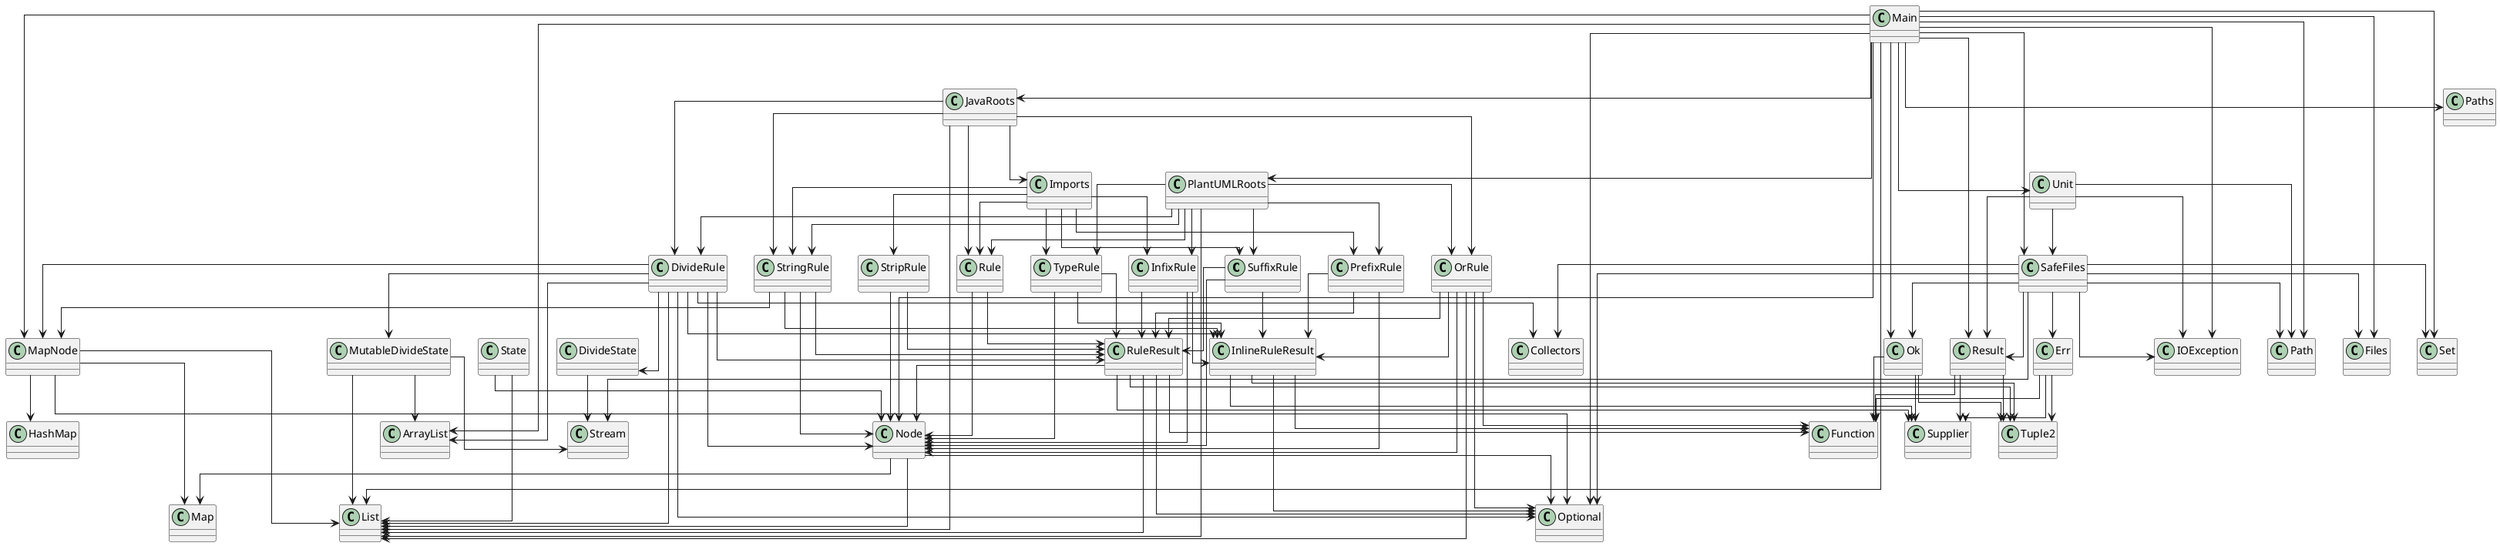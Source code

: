 @startuml
skinparam linetype ortho
class SuffixRule
SuffixRule --> Node
SuffixRule --> InlineRuleResult
SuffixRule --> RuleResult
class InfixRule
InfixRule --> Node
InfixRule --> InlineRuleResult
InfixRule --> RuleResult
class OrRule
OrRule --> Node
OrRule --> InlineRuleResult
OrRule --> RuleResult
OrRule --> List
OrRule --> Optional
OrRule --> Function
class DivideRule
DivideRule --> MapNode
DivideRule --> Node
DivideRule --> DivideState
DivideRule --> MutableDivideState
DivideRule --> InlineRuleResult
DivideRule --> RuleResult
DivideRule --> ArrayList
DivideRule --> List
DivideRule --> Optional
DivideRule --> Collectors
class PlantUMLRoots
PlantUMLRoots --> DivideRule
PlantUMLRoots --> InfixRule
PlantUMLRoots --> OrRule
PlantUMLRoots --> PrefixRule
PlantUMLRoots --> Rule
PlantUMLRoots --> StringRule
PlantUMLRoots --> SuffixRule
PlantUMLRoots --> TypeRule
PlantUMLRoots --> List
class Rule
Rule --> Node
Rule --> RuleResult
class SafeFiles
SafeFiles --> Err
SafeFiles --> Ok
SafeFiles --> Result
SafeFiles --> IOException
SafeFiles --> Files
SafeFiles --> Path
SafeFiles --> Optional
SafeFiles --> Set
SafeFiles --> Collectors
SafeFiles --> Stream
class RuleResult
RuleResult --> Tuple2
RuleResult --> Node
RuleResult --> List
RuleResult --> Optional
RuleResult --> Function
RuleResult --> Supplier
class Result
Result --> Tuple2
Result --> Function
Result --> Supplier
class Err
Err --> Tuple2
Err --> Function
Err --> Supplier
class PrefixRule
PrefixRule --> Node
PrefixRule --> InlineRuleResult
PrefixRule --> RuleResult
class StringRule
StringRule --> MapNode
StringRule --> Node
StringRule --> InlineRuleResult
StringRule --> RuleResult
class StripRule
StripRule --> Node
StripRule --> RuleResult
class Ok
Ok --> Tuple2
Ok --> Function
Ok --> Supplier
class Tuple2
class MapNode
MapNode --> HashMap
MapNode --> List
MapNode --> Map
MapNode --> Optional
class Unit
Unit --> SafeFiles
Unit --> Result
Unit --> IOException
Unit --> Path
class Imports
Imports --> InfixRule
Imports --> PrefixRule
Imports --> Rule
Imports --> StringRule
Imports --> StripRule
Imports --> SuffixRule
Imports --> TypeRule
class State
State --> Node
State --> List
class Node
Node --> List
Node --> Map
Node --> Optional
class Main
Main --> SafeFiles
Main --> Ok
Main --> Result
Main --> JavaRoots
Main --> PlantUMLRoots
Main --> MapNode
Main --> Node
Main --> Unit
Main --> IOException
Main --> Files
Main --> Path
Main --> Paths
Main --> ArrayList
Main --> List
Main --> Optional
Main --> Set
class TypeRule
TypeRule --> Node
TypeRule --> InlineRuleResult
TypeRule --> RuleResult
class JavaRoots
JavaRoots --> Imports
JavaRoots --> DivideRule
JavaRoots --> OrRule
JavaRoots --> Rule
JavaRoots --> StringRule
JavaRoots --> List
class DivideState
DivideState --> Stream
class MutableDivideState
MutableDivideState --> ArrayList
MutableDivideState --> List
MutableDivideState --> Stream
class InlineRuleResult
InlineRuleResult --> Tuple2
InlineRuleResult --> Optional
InlineRuleResult --> Function
InlineRuleResult --> Supplier
@enduml
